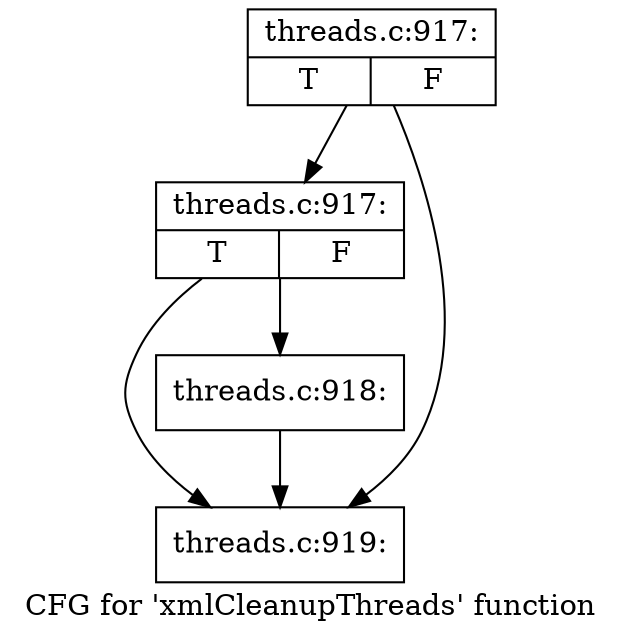 digraph "CFG for 'xmlCleanupThreads' function" {
	label="CFG for 'xmlCleanupThreads' function";

	Node0x4759cd0 [shape=record,label="{threads.c:917:|{<s0>T|<s1>F}}"];
	Node0x4759cd0 -> Node0x47567d0;
	Node0x4759cd0 -> Node0x4759c20;
	Node0x47567d0 [shape=record,label="{threads.c:917:|{<s0>T|<s1>F}}"];
	Node0x47567d0 -> Node0x475d9e0;
	Node0x47567d0 -> Node0x4759c20;
	Node0x475d9e0 [shape=record,label="{threads.c:918:}"];
	Node0x475d9e0 -> Node0x4759c20;
	Node0x4759c20 [shape=record,label="{threads.c:919:}"];
}

